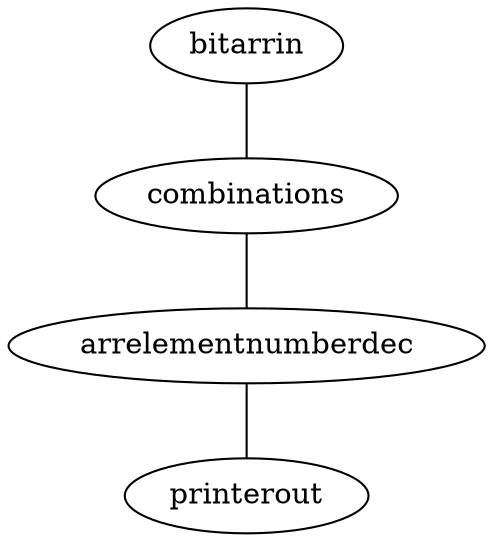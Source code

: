strict graph "" {
	bitarrin -- combinations	[weight=1];
	combinations -- arrelementnumberdec	[weight=1];
	arrelementnumberdec -- printerout	[weight=1];
}
